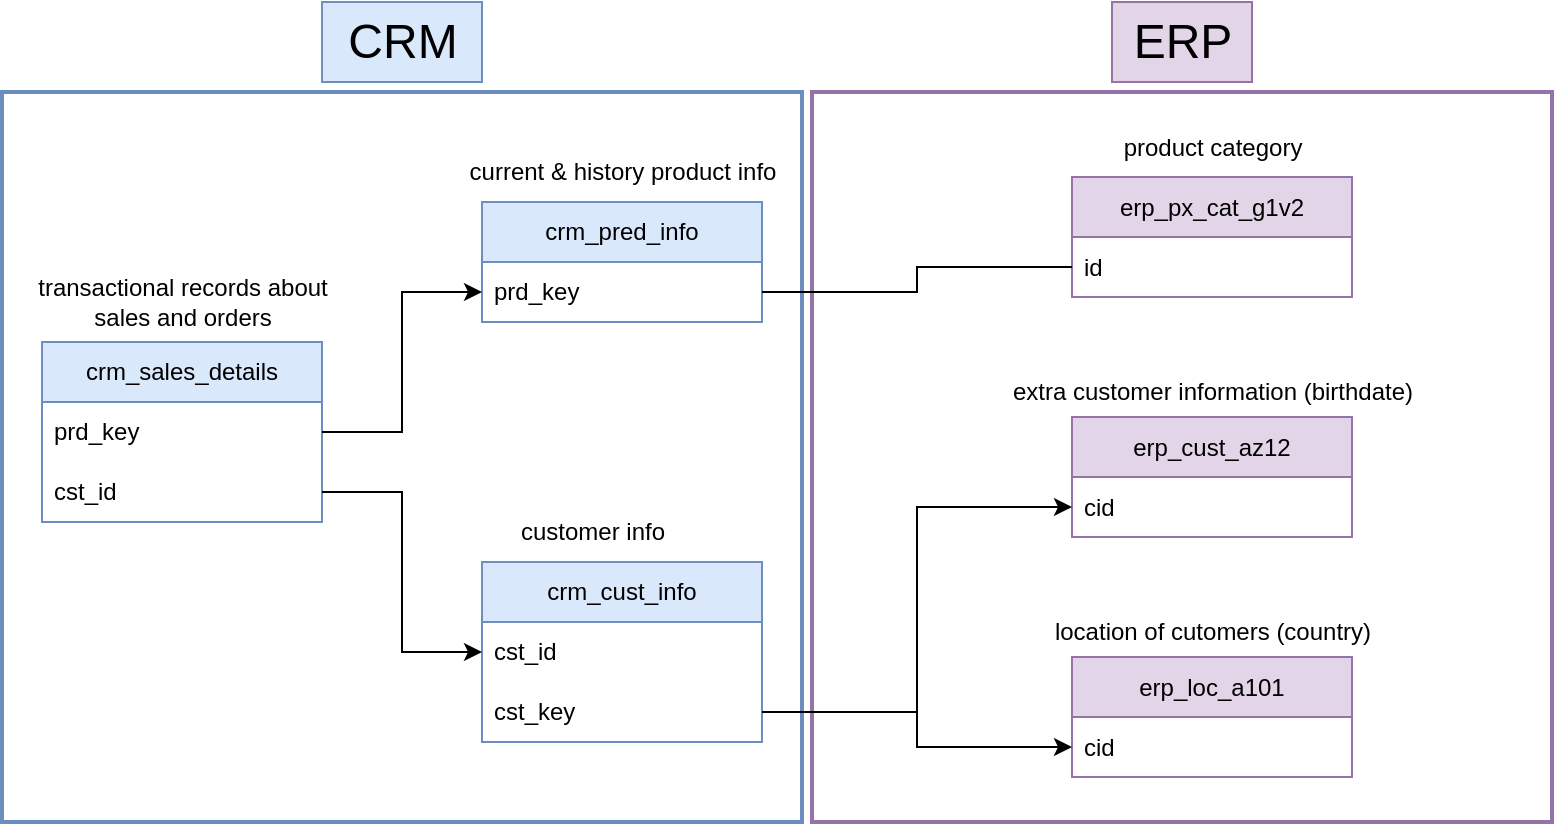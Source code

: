 <mxfile version="26.1.1">
  <diagram name="Page-1" id="v_Uuj5DD5LvkFWN-_i6H">
    <mxGraphModel dx="383" dy="727" grid="1" gridSize="10" guides="1" tooltips="1" connect="1" arrows="1" fold="1" page="1" pageScale="1" pageWidth="850" pageHeight="1100" math="0" shadow="0">
      <root>
        <mxCell id="0" />
        <mxCell id="1" parent="0" />
        <mxCell id="dSd74z64RQHbui0JVuST-33" value="" style="rounded=0;whiteSpace=wrap;html=1;fillColor=none;strokeColor=#9673a6;strokeWidth=2;" vertex="1" parent="1">
          <mxGeometry x="460" y="65" width="370" height="365" as="geometry" />
        </mxCell>
        <mxCell id="dSd74z64RQHbui0JVuST-32" value="" style="rounded=0;whiteSpace=wrap;html=1;fillColor=none;strokeColor=#6c8ebf;strokeWidth=2;" vertex="1" parent="1">
          <mxGeometry x="55" y="65" width="400" height="365" as="geometry" />
        </mxCell>
        <mxCell id="dSd74z64RQHbui0JVuST-1" value="crm_sales_details" style="swimlane;fontStyle=0;childLayout=stackLayout;horizontal=1;startSize=30;horizontalStack=0;resizeParent=1;resizeParentMax=0;resizeLast=0;collapsible=1;marginBottom=0;whiteSpace=wrap;html=1;fillColor=#dae8fc;strokeColor=#6c8ebf;" vertex="1" parent="1">
          <mxGeometry x="75" y="190" width="140" height="90" as="geometry" />
        </mxCell>
        <mxCell id="dSd74z64RQHbui0JVuST-2" value="prd_key" style="text;strokeColor=none;fillColor=none;align=left;verticalAlign=middle;spacingLeft=4;spacingRight=4;overflow=hidden;points=[[0,0.5],[1,0.5]];portConstraint=eastwest;rotatable=0;whiteSpace=wrap;html=1;" vertex="1" parent="dSd74z64RQHbui0JVuST-1">
          <mxGeometry y="30" width="140" height="30" as="geometry" />
        </mxCell>
        <mxCell id="dSd74z64RQHbui0JVuST-3" value="cst_id" style="text;strokeColor=none;fillColor=none;align=left;verticalAlign=middle;spacingLeft=4;spacingRight=4;overflow=hidden;points=[[0,0.5],[1,0.5]];portConstraint=eastwest;rotatable=0;whiteSpace=wrap;html=1;" vertex="1" parent="dSd74z64RQHbui0JVuST-1">
          <mxGeometry y="60" width="140" height="30" as="geometry" />
        </mxCell>
        <mxCell id="dSd74z64RQHbui0JVuST-9" value="crm_pred_info" style="swimlane;fontStyle=0;childLayout=stackLayout;horizontal=1;startSize=30;horizontalStack=0;resizeParent=1;resizeParentMax=0;resizeLast=0;collapsible=1;marginBottom=0;whiteSpace=wrap;html=1;fillColor=#dae8fc;strokeColor=#6c8ebf;" vertex="1" parent="1">
          <mxGeometry x="295" y="120" width="140" height="60" as="geometry" />
        </mxCell>
        <mxCell id="dSd74z64RQHbui0JVuST-10" value="prd_key" style="text;strokeColor=none;fillColor=none;align=left;verticalAlign=middle;spacingLeft=4;spacingRight=4;overflow=hidden;points=[[0,0.5],[1,0.5]];portConstraint=eastwest;rotatable=0;whiteSpace=wrap;html=1;" vertex="1" parent="dSd74z64RQHbui0JVuST-9">
          <mxGeometry y="30" width="140" height="30" as="geometry" />
        </mxCell>
        <mxCell id="dSd74z64RQHbui0JVuST-12" value="crm_cust_info" style="swimlane;fontStyle=0;childLayout=stackLayout;horizontal=1;startSize=30;horizontalStack=0;resizeParent=1;resizeParentMax=0;resizeLast=0;collapsible=1;marginBottom=0;whiteSpace=wrap;html=1;fillColor=#dae8fc;strokeColor=#6c8ebf;" vertex="1" parent="1">
          <mxGeometry x="295" y="300" width="140" height="90" as="geometry" />
        </mxCell>
        <mxCell id="dSd74z64RQHbui0JVuST-14" value="cst_id" style="text;strokeColor=none;fillColor=none;align=left;verticalAlign=middle;spacingLeft=4;spacingRight=4;overflow=hidden;points=[[0,0.5],[1,0.5]];portConstraint=eastwest;rotatable=0;whiteSpace=wrap;html=1;" vertex="1" parent="dSd74z64RQHbui0JVuST-12">
          <mxGeometry y="30" width="140" height="30" as="geometry" />
        </mxCell>
        <mxCell id="dSd74z64RQHbui0JVuST-25" value="cst_key" style="text;strokeColor=none;fillColor=none;align=left;verticalAlign=middle;spacingLeft=4;spacingRight=4;overflow=hidden;points=[[0,0.5],[1,0.5]];portConstraint=eastwest;rotatable=0;whiteSpace=wrap;html=1;" vertex="1" parent="dSd74z64RQHbui0JVuST-12">
          <mxGeometry y="60" width="140" height="30" as="geometry" />
        </mxCell>
        <mxCell id="dSd74z64RQHbui0JVuST-15" value="erp_px_cat_g1v2" style="swimlane;fontStyle=0;childLayout=stackLayout;horizontal=1;startSize=30;horizontalStack=0;resizeParent=1;resizeParentMax=0;resizeLast=0;collapsible=1;marginBottom=0;whiteSpace=wrap;html=1;fillColor=#e1d5e7;strokeColor=#9673a6;" vertex="1" parent="1">
          <mxGeometry x="590" y="107.5" width="140" height="60" as="geometry" />
        </mxCell>
        <mxCell id="dSd74z64RQHbui0JVuST-16" value="id" style="text;strokeColor=none;fillColor=none;align=left;verticalAlign=middle;spacingLeft=4;spacingRight=4;overflow=hidden;points=[[0,0.5],[1,0.5]];portConstraint=eastwest;rotatable=0;whiteSpace=wrap;html=1;" vertex="1" parent="dSd74z64RQHbui0JVuST-15">
          <mxGeometry y="30" width="140" height="30" as="geometry" />
        </mxCell>
        <mxCell id="dSd74z64RQHbui0JVuST-18" value="erp_cust_az12" style="swimlane;fontStyle=0;childLayout=stackLayout;horizontal=1;startSize=30;horizontalStack=0;resizeParent=1;resizeParentMax=0;resizeLast=0;collapsible=1;marginBottom=0;whiteSpace=wrap;html=1;fillColor=#e1d5e7;strokeColor=#9673a6;" vertex="1" parent="1">
          <mxGeometry x="590" y="227.5" width="140" height="60" as="geometry" />
        </mxCell>
        <mxCell id="dSd74z64RQHbui0JVuST-19" value="cid" style="text;strokeColor=none;fillColor=none;align=left;verticalAlign=middle;spacingLeft=4;spacingRight=4;overflow=hidden;points=[[0,0.5],[1,0.5]];portConstraint=eastwest;rotatable=0;whiteSpace=wrap;html=1;" vertex="1" parent="dSd74z64RQHbui0JVuST-18">
          <mxGeometry y="30" width="140" height="30" as="geometry" />
        </mxCell>
        <mxCell id="dSd74z64RQHbui0JVuST-21" value="erp_loc_a101" style="swimlane;fontStyle=0;childLayout=stackLayout;horizontal=1;startSize=30;horizontalStack=0;resizeParent=1;resizeParentMax=0;resizeLast=0;collapsible=1;marginBottom=0;whiteSpace=wrap;html=1;fillColor=#e1d5e7;strokeColor=#9673a6;" vertex="1" parent="1">
          <mxGeometry x="590" y="347.5" width="140" height="60" as="geometry" />
        </mxCell>
        <mxCell id="dSd74z64RQHbui0JVuST-22" value="cid" style="text;strokeColor=none;fillColor=none;align=left;verticalAlign=middle;spacingLeft=4;spacingRight=4;overflow=hidden;points=[[0,0.5],[1,0.5]];portConstraint=eastwest;rotatable=0;whiteSpace=wrap;html=1;" vertex="1" parent="dSd74z64RQHbui0JVuST-21">
          <mxGeometry y="30" width="140" height="30" as="geometry" />
        </mxCell>
        <mxCell id="dSd74z64RQHbui0JVuST-26" value="&lt;p&gt;transactional records about&lt;br&gt; sales and orders&lt;/p&gt;" style="text;html=1;align=center;verticalAlign=middle;resizable=0;points=[];autosize=1;strokeColor=none;fillColor=none;" vertex="1" parent="1">
          <mxGeometry x="60" y="135" width="170" height="70" as="geometry" />
        </mxCell>
        <mxCell id="dSd74z64RQHbui0JVuST-27" value="current &amp;amp; history product info" style="text;html=1;align=center;verticalAlign=middle;resizable=0;points=[];autosize=1;strokeColor=none;fillColor=none;" vertex="1" parent="1">
          <mxGeometry x="275" y="90" width="180" height="30" as="geometry" />
        </mxCell>
        <mxCell id="dSd74z64RQHbui0JVuST-28" value="customer info" style="text;html=1;align=center;verticalAlign=middle;resizable=0;points=[];autosize=1;strokeColor=none;fillColor=none;" vertex="1" parent="1">
          <mxGeometry x="300" y="270" width="100" height="30" as="geometry" />
        </mxCell>
        <mxCell id="dSd74z64RQHbui0JVuST-29" value="product category" style="text;html=1;align=center;verticalAlign=middle;resizable=0;points=[];autosize=1;strokeColor=none;fillColor=none;" vertex="1" parent="1">
          <mxGeometry x="605" y="77.5" width="110" height="30" as="geometry" />
        </mxCell>
        <mxCell id="dSd74z64RQHbui0JVuST-30" value="extra customer information (birthdate)" style="text;html=1;align=center;verticalAlign=middle;resizable=0;points=[];autosize=1;strokeColor=none;fillColor=none;" vertex="1" parent="1">
          <mxGeometry x="550" y="200" width="220" height="30" as="geometry" />
        </mxCell>
        <mxCell id="dSd74z64RQHbui0JVuST-31" value="location of cutomers (country)" style="text;html=1;align=center;verticalAlign=middle;resizable=0;points=[];autosize=1;strokeColor=none;fillColor=none;" vertex="1" parent="1">
          <mxGeometry x="570" y="320" width="180" height="30" as="geometry" />
        </mxCell>
        <mxCell id="dSd74z64RQHbui0JVuST-34" value="&lt;font style=&quot;font-size: 24px;&quot;&gt;CRM&lt;/font&gt;" style="text;html=1;align=center;verticalAlign=middle;resizable=0;points=[];autosize=1;strokeColor=#6c8ebf;fillColor=#dae8fc;" vertex="1" parent="1">
          <mxGeometry x="215" y="20" width="80" height="40" as="geometry" />
        </mxCell>
        <mxCell id="dSd74z64RQHbui0JVuST-35" value="&lt;span style=&quot;font-size: 24px;&quot;&gt;ERP&lt;/span&gt;" style="text;html=1;align=center;verticalAlign=middle;resizable=0;points=[];autosize=1;strokeColor=#9673a6;fillColor=#e1d5e7;" vertex="1" parent="1">
          <mxGeometry x="610" y="20" width="70" height="40" as="geometry" />
        </mxCell>
        <mxCell id="dSd74z64RQHbui0JVuST-37" style="edgeStyle=orthogonalEdgeStyle;rounded=0;orthogonalLoop=1;jettySize=auto;html=1;entryX=0;entryY=0.5;entryDx=0;entryDy=0;" edge="1" parent="1" source="dSd74z64RQHbui0JVuST-2" target="dSd74z64RQHbui0JVuST-10">
          <mxGeometry relative="1" as="geometry" />
        </mxCell>
        <mxCell id="dSd74z64RQHbui0JVuST-38" style="edgeStyle=orthogonalEdgeStyle;rounded=0;orthogonalLoop=1;jettySize=auto;html=1;entryX=0;entryY=0.5;entryDx=0;entryDy=0;" edge="1" parent="1" source="dSd74z64RQHbui0JVuST-3" target="dSd74z64RQHbui0JVuST-14">
          <mxGeometry relative="1" as="geometry" />
        </mxCell>
        <mxCell id="dSd74z64RQHbui0JVuST-39" style="edgeStyle=orthogonalEdgeStyle;rounded=0;orthogonalLoop=1;jettySize=auto;html=1;entryX=0;entryY=0.5;entryDx=0;entryDy=0;endArrow=none;startFill=0;" edge="1" parent="1" source="dSd74z64RQHbui0JVuST-10" target="dSd74z64RQHbui0JVuST-16">
          <mxGeometry relative="1" as="geometry" />
        </mxCell>
        <mxCell id="dSd74z64RQHbui0JVuST-40" style="edgeStyle=orthogonalEdgeStyle;rounded=0;orthogonalLoop=1;jettySize=auto;html=1;entryX=0;entryY=0.5;entryDx=0;entryDy=0;" edge="1" parent="1" source="dSd74z64RQHbui0JVuST-25" target="dSd74z64RQHbui0JVuST-19">
          <mxGeometry relative="1" as="geometry" />
        </mxCell>
        <mxCell id="dSd74z64RQHbui0JVuST-41" style="edgeStyle=orthogonalEdgeStyle;rounded=0;orthogonalLoop=1;jettySize=auto;html=1;entryX=0;entryY=0.5;entryDx=0;entryDy=0;" edge="1" parent="1" source="dSd74z64RQHbui0JVuST-25" target="dSd74z64RQHbui0JVuST-22">
          <mxGeometry relative="1" as="geometry" />
        </mxCell>
      </root>
    </mxGraphModel>
  </diagram>
</mxfile>
